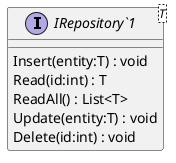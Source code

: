@startuml
interface "IRepository`1"<T> {
    Insert(entity:T) : void
    Read(id:int) : T
    ReadAll() : List<T>
    Update(entity:T) : void
    Delete(id:int) : void
}
@enduml
